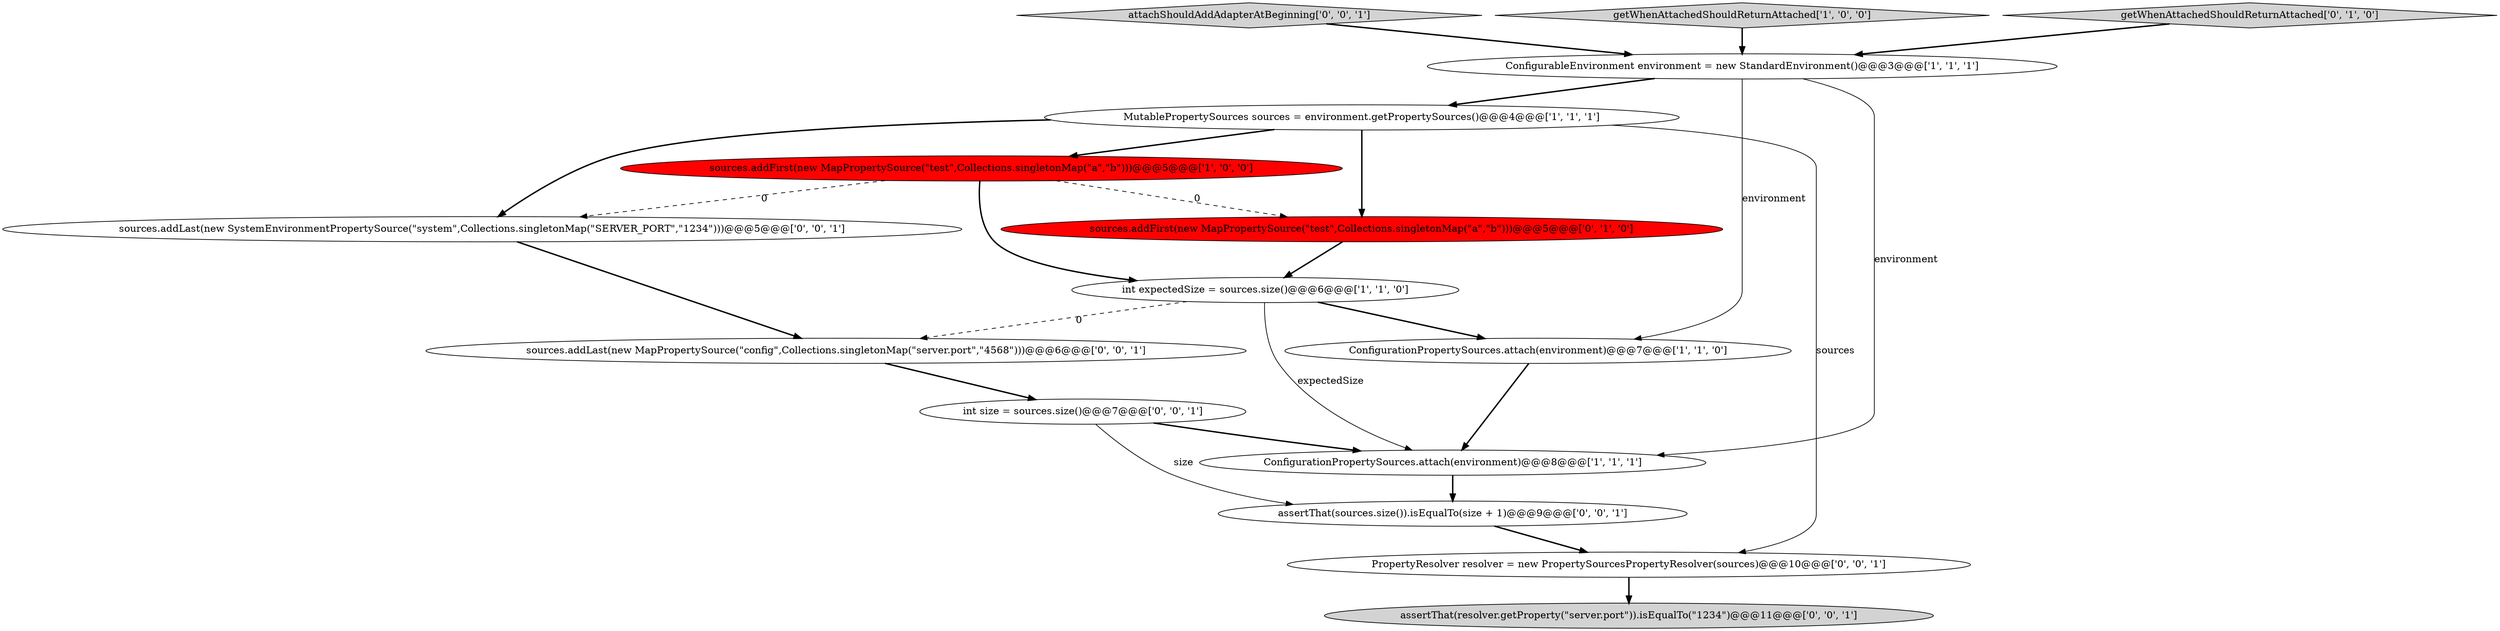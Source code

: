 digraph {
11 [style = filled, label = "assertThat(sources.size()).isEqualTo(size + 1)@@@9@@@['0', '0', '1']", fillcolor = white, shape = ellipse image = "AAA0AAABBB3BBB"];
0 [style = filled, label = "ConfigurableEnvironment environment = new StandardEnvironment()@@@3@@@['1', '1', '1']", fillcolor = white, shape = ellipse image = "AAA0AAABBB1BBB"];
13 [style = filled, label = "attachShouldAddAdapterAtBeginning['0', '0', '1']", fillcolor = lightgray, shape = diamond image = "AAA0AAABBB3BBB"];
7 [style = filled, label = "sources.addFirst(new MapPropertySource(\"test\",Collections.singletonMap(\"a\",\"b\")))@@@5@@@['0', '1', '0']", fillcolor = red, shape = ellipse image = "AAA1AAABBB2BBB"];
10 [style = filled, label = "PropertyResolver resolver = new PropertySourcesPropertyResolver(sources)@@@10@@@['0', '0', '1']", fillcolor = white, shape = ellipse image = "AAA0AAABBB3BBB"];
2 [style = filled, label = "sources.addFirst(new MapPropertySource(\"test\",Collections.singletonMap(\"a\",\"b\")))@@@5@@@['1', '0', '0']", fillcolor = red, shape = ellipse image = "AAA1AAABBB1BBB"];
1 [style = filled, label = "MutablePropertySources sources = environment.getPropertySources()@@@4@@@['1', '1', '1']", fillcolor = white, shape = ellipse image = "AAA0AAABBB1BBB"];
4 [style = filled, label = "int expectedSize = sources.size()@@@6@@@['1', '1', '0']", fillcolor = white, shape = ellipse image = "AAA0AAABBB1BBB"];
3 [style = filled, label = "getWhenAttachedShouldReturnAttached['1', '0', '0']", fillcolor = lightgray, shape = diamond image = "AAA0AAABBB1BBB"];
12 [style = filled, label = "sources.addLast(new SystemEnvironmentPropertySource(\"system\",Collections.singletonMap(\"SERVER_PORT\",\"1234\")))@@@5@@@['0', '0', '1']", fillcolor = white, shape = ellipse image = "AAA0AAABBB3BBB"];
5 [style = filled, label = "ConfigurationPropertySources.attach(environment)@@@7@@@['1', '1', '0']", fillcolor = white, shape = ellipse image = "AAA0AAABBB1BBB"];
14 [style = filled, label = "int size = sources.size()@@@7@@@['0', '0', '1']", fillcolor = white, shape = ellipse image = "AAA0AAABBB3BBB"];
9 [style = filled, label = "assertThat(resolver.getProperty(\"server.port\")).isEqualTo(\"1234\")@@@11@@@['0', '0', '1']", fillcolor = lightgray, shape = ellipse image = "AAA0AAABBB3BBB"];
15 [style = filled, label = "sources.addLast(new MapPropertySource(\"config\",Collections.singletonMap(\"server.port\",\"4568\")))@@@6@@@['0', '0', '1']", fillcolor = white, shape = ellipse image = "AAA0AAABBB3BBB"];
6 [style = filled, label = "ConfigurationPropertySources.attach(environment)@@@8@@@['1', '1', '1']", fillcolor = white, shape = ellipse image = "AAA0AAABBB1BBB"];
8 [style = filled, label = "getWhenAttachedShouldReturnAttached['0', '1', '0']", fillcolor = lightgray, shape = diamond image = "AAA0AAABBB2BBB"];
15->14 [style = bold, label=""];
0->6 [style = solid, label="environment"];
12->15 [style = bold, label=""];
7->4 [style = bold, label=""];
4->6 [style = solid, label="expectedSize"];
2->7 [style = dashed, label="0"];
2->4 [style = bold, label=""];
1->7 [style = bold, label=""];
3->0 [style = bold, label=""];
8->0 [style = bold, label=""];
2->12 [style = dashed, label="0"];
0->5 [style = solid, label="environment"];
5->6 [style = bold, label=""];
11->10 [style = bold, label=""];
0->1 [style = bold, label=""];
4->15 [style = dashed, label="0"];
6->11 [style = bold, label=""];
1->12 [style = bold, label=""];
14->11 [style = solid, label="size"];
1->2 [style = bold, label=""];
10->9 [style = bold, label=""];
1->10 [style = solid, label="sources"];
4->5 [style = bold, label=""];
14->6 [style = bold, label=""];
13->0 [style = bold, label=""];
}

